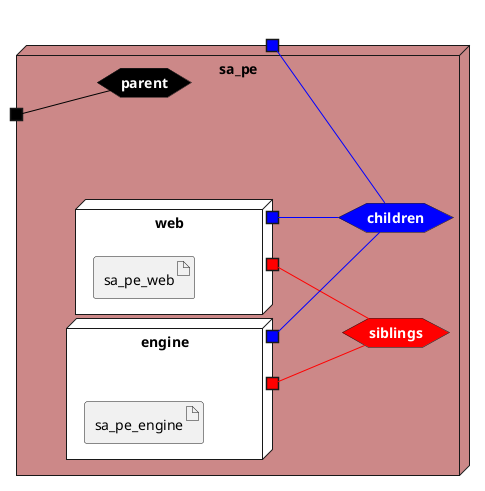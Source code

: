 @startuml

left to right direction







node "sa_pe" #cc8888 {


    hexagon parentnet #black [
            <b><color:white>parent</color></b>
    ]
    
    portin " " as parentnetPortIn #black
    parentnetPortIn -[#black]- parentnet
    
    hexagon childrennet #blue [
            <b><color:white>children</color></b>
    ]
    
    portout " " as childrennetPortOut #blue
    childrennet -[#blue]- childrennetPortOut
    
    hexagon siblingsnet #red [
            <b><color:white>siblings</color></b>
    ]
    

node "web" as webService #white {
    portOut " " as webServicechildrennet #blue
   webServicechildrennet -[#blue]- childrennet
       portOut " " as webServicesiblingsnet #red
   webServicesiblingsnet -[#red]- siblingsnet
   

    artifact "sa_pe_web" as sa_pe_webimage
    
}
node "engine" as engineService #white {
    portOut " " as engineServicechildrennet #blue
   engineServicechildrennet -[#blue]- childrennet
       portOut " " as engineServicesiblingsnet #red
   engineServicesiblingsnet -[#red]- siblingsnet
   

    artifact "sa_pe_engine" as sa_pe_engineimage
    
}

}


@enduml
